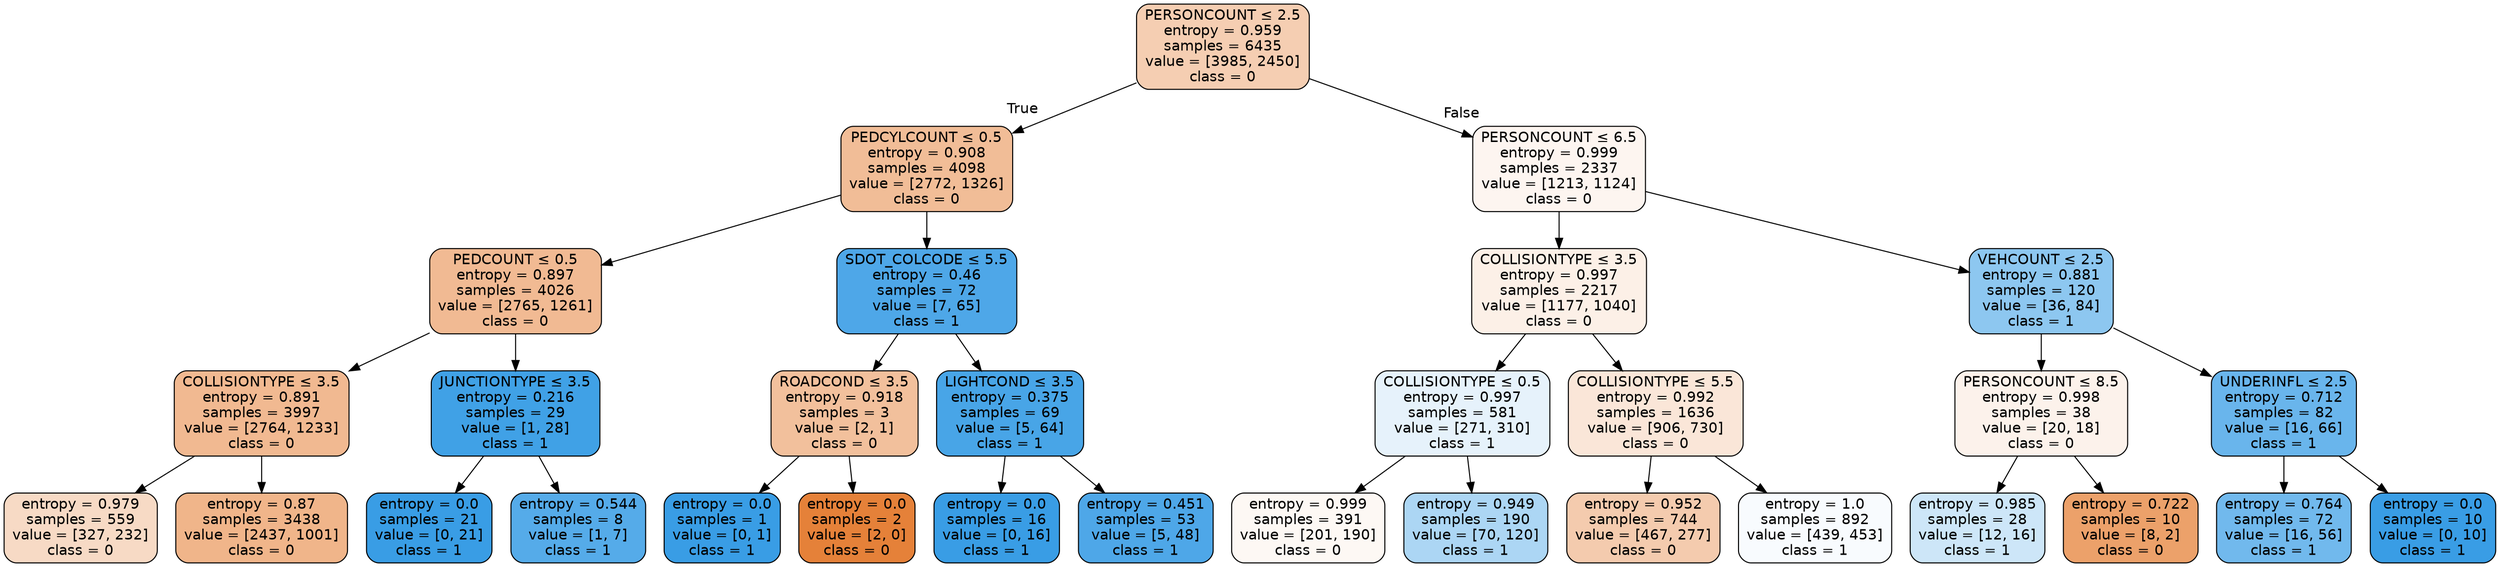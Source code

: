 digraph Tree {
node [shape=box, style="filled, rounded", color="black", fontname=helvetica] ;
edge [fontname=helvetica] ;
0 [label=<PERSONCOUNT &le; 2.5<br/>entropy = 0.959<br/>samples = 6435<br/>value = [3985, 2450]<br/>class = 0>, fillcolor="#e5813962"] ;
1 [label=<PEDCYLCOUNT &le; 0.5<br/>entropy = 0.908<br/>samples = 4098<br/>value = [2772, 1326]<br/>class = 0>, fillcolor="#e5813985"] ;
0 -> 1 [labeldistance=2.5, labelangle=45, headlabel="True"] ;
2 [label=<PEDCOUNT &le; 0.5<br/>entropy = 0.897<br/>samples = 4026<br/>value = [2765, 1261]<br/>class = 0>, fillcolor="#e581398b"] ;
1 -> 2 ;
3 [label=<COLLISIONTYPE &le; 3.5<br/>entropy = 0.891<br/>samples = 3997<br/>value = [2764, 1233]<br/>class = 0>, fillcolor="#e581398d"] ;
2 -> 3 ;
4 [label=<entropy = 0.979<br/>samples = 559<br/>value = [327, 232]<br/>class = 0>, fillcolor="#e581394a"] ;
3 -> 4 ;
5 [label=<entropy = 0.87<br/>samples = 3438<br/>value = [2437, 1001]<br/>class = 0>, fillcolor="#e5813996"] ;
3 -> 5 ;
6 [label=<JUNCTIONTYPE &le; 3.5<br/>entropy = 0.216<br/>samples = 29<br/>value = [1, 28]<br/>class = 1>, fillcolor="#399de5f6"] ;
2 -> 6 ;
7 [label=<entropy = 0.0<br/>samples = 21<br/>value = [0, 21]<br/>class = 1>, fillcolor="#399de5ff"] ;
6 -> 7 ;
8 [label=<entropy = 0.544<br/>samples = 8<br/>value = [1, 7]<br/>class = 1>, fillcolor="#399de5db"] ;
6 -> 8 ;
9 [label=<SDOT_COLCODE &le; 5.5<br/>entropy = 0.46<br/>samples = 72<br/>value = [7, 65]<br/>class = 1>, fillcolor="#399de5e4"] ;
1 -> 9 ;
10 [label=<ROADCOND &le; 3.5<br/>entropy = 0.918<br/>samples = 3<br/>value = [2, 1]<br/>class = 0>, fillcolor="#e581397f"] ;
9 -> 10 ;
11 [label=<entropy = 0.0<br/>samples = 1<br/>value = [0, 1]<br/>class = 1>, fillcolor="#399de5ff"] ;
10 -> 11 ;
12 [label=<entropy = 0.0<br/>samples = 2<br/>value = [2, 0]<br/>class = 0>, fillcolor="#e58139ff"] ;
10 -> 12 ;
13 [label=<LIGHTCOND &le; 3.5<br/>entropy = 0.375<br/>samples = 69<br/>value = [5, 64]<br/>class = 1>, fillcolor="#399de5eb"] ;
9 -> 13 ;
14 [label=<entropy = 0.0<br/>samples = 16<br/>value = [0, 16]<br/>class = 1>, fillcolor="#399de5ff"] ;
13 -> 14 ;
15 [label=<entropy = 0.451<br/>samples = 53<br/>value = [5, 48]<br/>class = 1>, fillcolor="#399de5e4"] ;
13 -> 15 ;
16 [label=<PERSONCOUNT &le; 6.5<br/>entropy = 0.999<br/>samples = 2337<br/>value = [1213, 1124]<br/>class = 0>, fillcolor="#e5813913"] ;
0 -> 16 [labeldistance=2.5, labelangle=-45, headlabel="False"] ;
17 [label=<COLLISIONTYPE &le; 3.5<br/>entropy = 0.997<br/>samples = 2217<br/>value = [1177, 1040]<br/>class = 0>, fillcolor="#e581391e"] ;
16 -> 17 ;
18 [label=<COLLISIONTYPE &le; 0.5<br/>entropy = 0.997<br/>samples = 581<br/>value = [271, 310]<br/>class = 1>, fillcolor="#399de520"] ;
17 -> 18 ;
19 [label=<entropy = 0.999<br/>samples = 391<br/>value = [201, 190]<br/>class = 0>, fillcolor="#e581390e"] ;
18 -> 19 ;
20 [label=<entropy = 0.949<br/>samples = 190<br/>value = [70, 120]<br/>class = 1>, fillcolor="#399de56a"] ;
18 -> 20 ;
21 [label=<COLLISIONTYPE &le; 5.5<br/>entropy = 0.992<br/>samples = 1636<br/>value = [906, 730]<br/>class = 0>, fillcolor="#e5813932"] ;
17 -> 21 ;
22 [label=<entropy = 0.952<br/>samples = 744<br/>value = [467, 277]<br/>class = 0>, fillcolor="#e5813968"] ;
21 -> 22 ;
23 [label=<entropy = 1.0<br/>samples = 892<br/>value = [439, 453]<br/>class = 1>, fillcolor="#399de508"] ;
21 -> 23 ;
24 [label=<VEHCOUNT &le; 2.5<br/>entropy = 0.881<br/>samples = 120<br/>value = [36, 84]<br/>class = 1>, fillcolor="#399de592"] ;
16 -> 24 ;
25 [label=<PERSONCOUNT &le; 8.5<br/>entropy = 0.998<br/>samples = 38<br/>value = [20, 18]<br/>class = 0>, fillcolor="#e5813919"] ;
24 -> 25 ;
26 [label=<entropy = 0.985<br/>samples = 28<br/>value = [12, 16]<br/>class = 1>, fillcolor="#399de540"] ;
25 -> 26 ;
27 [label=<entropy = 0.722<br/>samples = 10<br/>value = [8, 2]<br/>class = 0>, fillcolor="#e58139bf"] ;
25 -> 27 ;
28 [label=<UNDERINFL &le; 2.5<br/>entropy = 0.712<br/>samples = 82<br/>value = [16, 66]<br/>class = 1>, fillcolor="#399de5c1"] ;
24 -> 28 ;
29 [label=<entropy = 0.764<br/>samples = 72<br/>value = [16, 56]<br/>class = 1>, fillcolor="#399de5b6"] ;
28 -> 29 ;
30 [label=<entropy = 0.0<br/>samples = 10<br/>value = [0, 10]<br/>class = 1>, fillcolor="#399de5ff"] ;
28 -> 30 ;
}